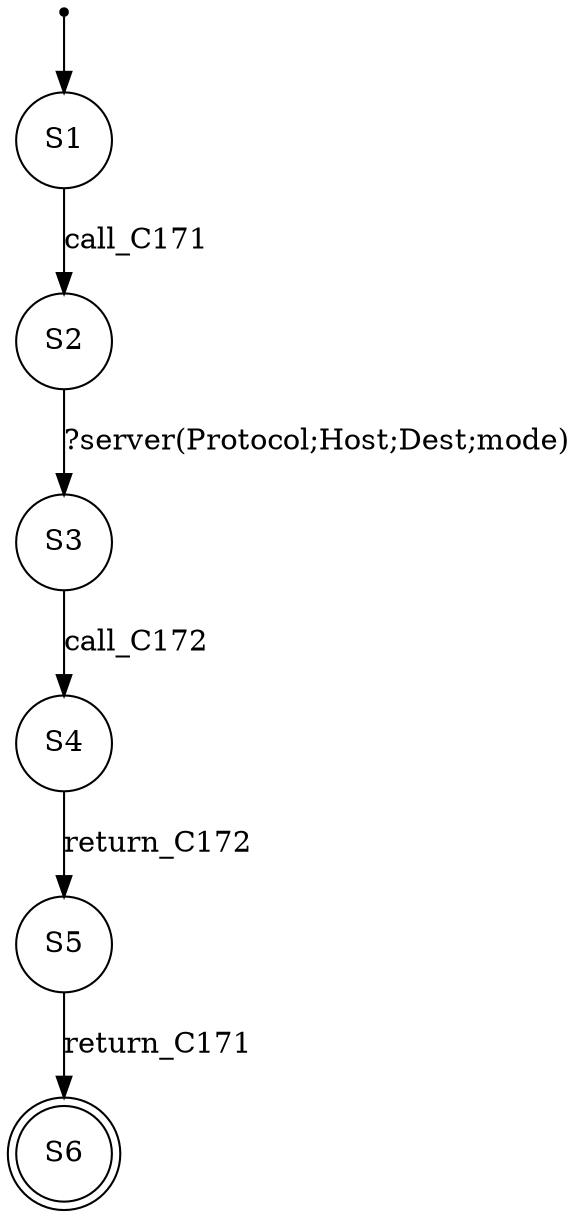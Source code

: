 digraph LTS {
S00[shape=point]
S1[label=S1,shape=circle];
S2[label=S2,shape=circle];
S3[label=S3,shape=circle];
S4[label=S4,shape=circle];
S5[label=S5,shape=circle];
S6[label=S6,shape=doublecircle];
S00 -> S1
S1 -> S2[label ="call_C171"];
S2 -> S3[label ="?server(Protocol;Host;Dest;mode)"];
S3 -> S4[label ="call_C172"];
S4 -> S5[label ="return_C172"];
S5 -> S6[label ="return_C171"];
}
